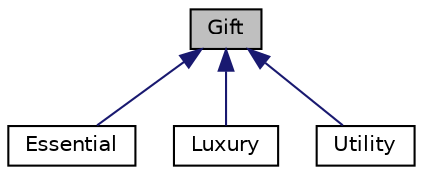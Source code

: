 digraph "Gift"
{
  edge [fontname="Helvetica",fontsize="10",labelfontname="Helvetica",labelfontsize="10"];
  node [fontname="Helvetica",fontsize="10",shape=record];
  Node1 [label="Gift",height=0.2,width=0.4,color="black", fillcolor="grey75", style="filled", fontcolor="black"];
  Node1 -> Node2 [dir="back",color="midnightblue",fontsize="10",style="solid",fontname="Helvetica"];
  Node2 [label="Essential",height=0.2,width=0.4,color="black", fillcolor="white", style="filled",URL="$classEssential.html",tooltip="CLASS ESSENTIAL inherits CLASS GIFT containing attributes of Essential gifts formed. "];
  Node1 -> Node3 [dir="back",color="midnightblue",fontsize="10",style="solid",fontname="Helvetica"];
  Node3 [label="Luxury",height=0.2,width=0.4,color="black", fillcolor="white", style="filled",URL="$classLuxury.html",tooltip="CLASS LUXURY inherits CLASS GIFT containing attributes of Luxury gifts formed. "];
  Node1 -> Node4 [dir="back",color="midnightblue",fontsize="10",style="solid",fontname="Helvetica"];
  Node4 [label="Utility",height=0.2,width=0.4,color="black", fillcolor="white", style="filled",URL="$classUtility.html",tooltip="CLASS UTILITY inherits CLASS GIFT containing attributes of Utility gifts formed. "];
}
